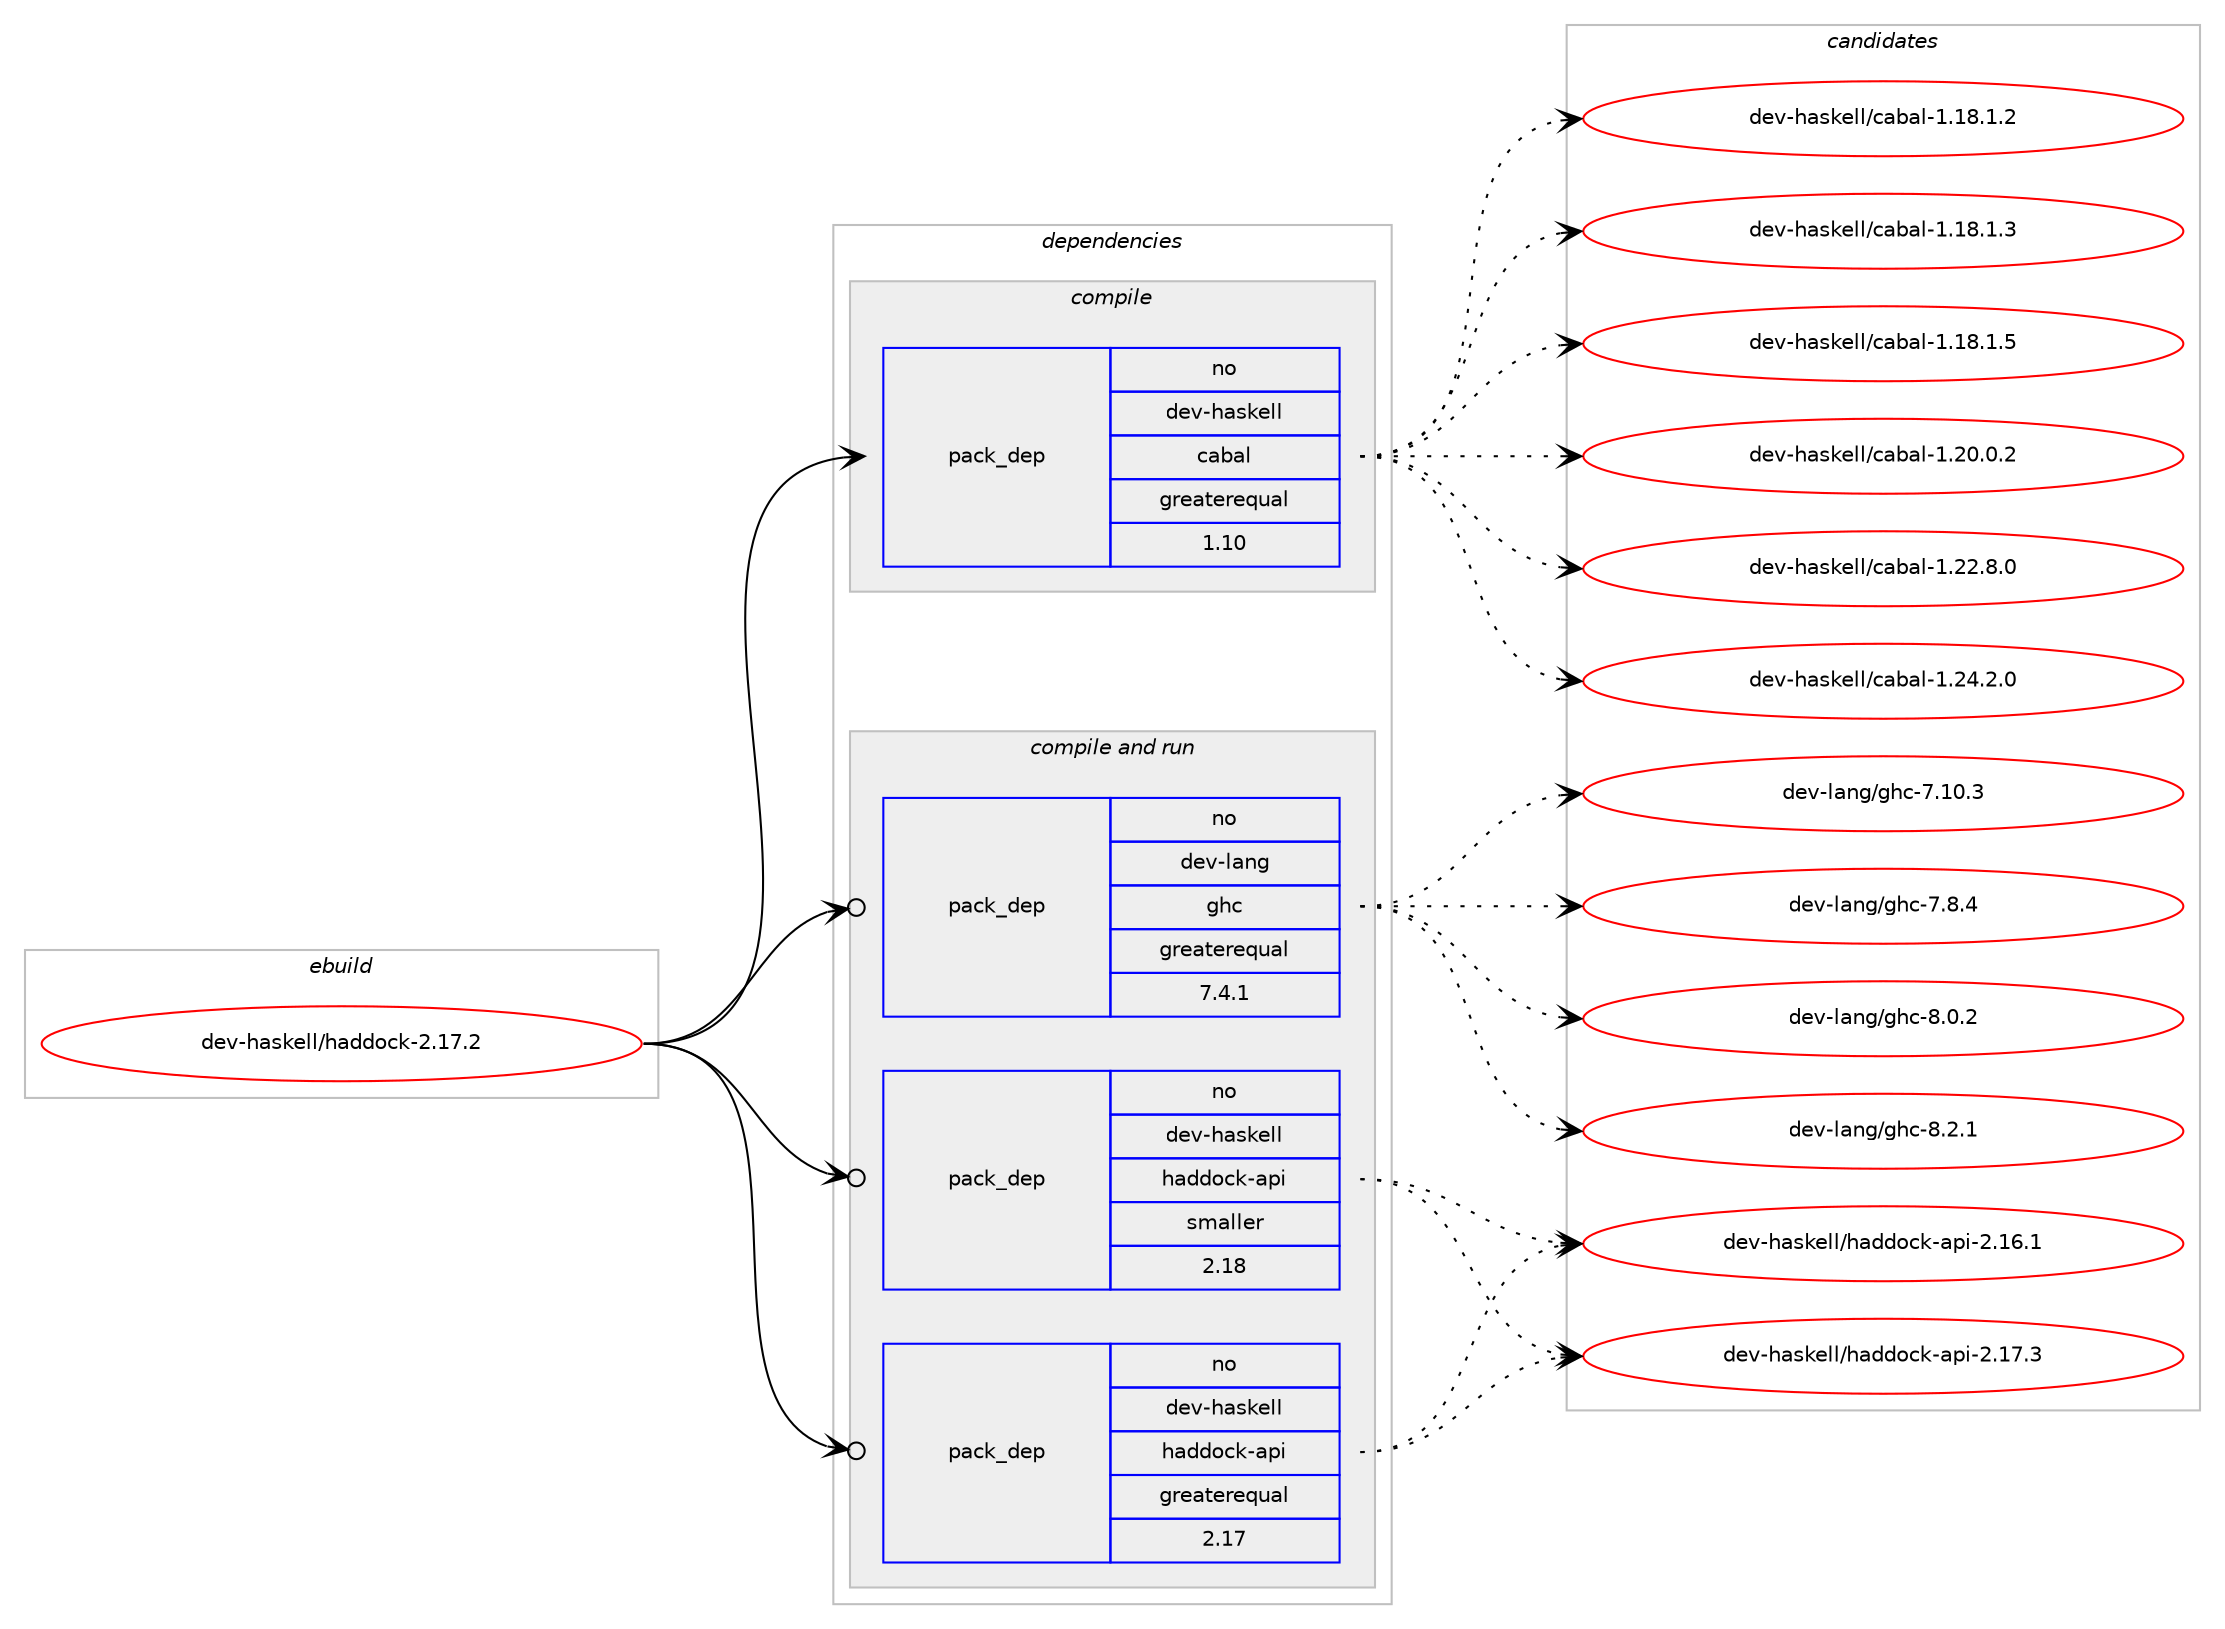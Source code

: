 digraph prolog {

# *************
# Graph options
# *************

newrank=true;
concentrate=true;
compound=true;
graph [rankdir=LR,fontname=Helvetica,fontsize=10,ranksep=1.5];#, ranksep=2.5, nodesep=0.2];
edge  [arrowhead=vee];
node  [fontname=Helvetica,fontsize=10];

# **********
# The ebuild
# **********

subgraph cluster_leftcol {
color=gray;
rank=same;
label=<<i>ebuild</i>>;
id [label="dev-haskell/haddock-2.17.2", color=red, width=4, href="../dev-haskell/haddock-2.17.2.svg"];
}

# ****************
# The dependencies
# ****************

subgraph cluster_midcol {
color=gray;
label=<<i>dependencies</i>>;
subgraph cluster_compile {
fillcolor="#eeeeee";
style=filled;
label=<<i>compile</i>>;
subgraph pack60536 {
dependency81706 [label=<<TABLE BORDER="0" CELLBORDER="1" CELLSPACING="0" CELLPADDING="4" WIDTH="220"><TR><TD ROWSPAN="6" CELLPADDING="30">pack_dep</TD></TR><TR><TD WIDTH="110">no</TD></TR><TR><TD>dev-haskell</TD></TR><TR><TD>cabal</TD></TR><TR><TD>greaterequal</TD></TR><TR><TD>1.10</TD></TR></TABLE>>, shape=none, color=blue];
}
id:e -> dependency81706:w [weight=20,style="solid",arrowhead="vee"];
}
subgraph cluster_compileandrun {
fillcolor="#eeeeee";
style=filled;
label=<<i>compile and run</i>>;
subgraph pack60537 {
dependency81707 [label=<<TABLE BORDER="0" CELLBORDER="1" CELLSPACING="0" CELLPADDING="4" WIDTH="220"><TR><TD ROWSPAN="6" CELLPADDING="30">pack_dep</TD></TR><TR><TD WIDTH="110">no</TD></TR><TR><TD>dev-haskell</TD></TR><TR><TD>haddock-api</TD></TR><TR><TD>greaterequal</TD></TR><TR><TD>2.17</TD></TR></TABLE>>, shape=none, color=blue];
}
id:e -> dependency81707:w [weight=20,style="solid",arrowhead="odotvee"];
subgraph pack60538 {
dependency81708 [label=<<TABLE BORDER="0" CELLBORDER="1" CELLSPACING="0" CELLPADDING="4" WIDTH="220"><TR><TD ROWSPAN="6" CELLPADDING="30">pack_dep</TD></TR><TR><TD WIDTH="110">no</TD></TR><TR><TD>dev-haskell</TD></TR><TR><TD>haddock-api</TD></TR><TR><TD>smaller</TD></TR><TR><TD>2.18</TD></TR></TABLE>>, shape=none, color=blue];
}
id:e -> dependency81708:w [weight=20,style="solid",arrowhead="odotvee"];
subgraph pack60539 {
dependency81709 [label=<<TABLE BORDER="0" CELLBORDER="1" CELLSPACING="0" CELLPADDING="4" WIDTH="220"><TR><TD ROWSPAN="6" CELLPADDING="30">pack_dep</TD></TR><TR><TD WIDTH="110">no</TD></TR><TR><TD>dev-lang</TD></TR><TR><TD>ghc</TD></TR><TR><TD>greaterequal</TD></TR><TR><TD>7.4.1</TD></TR></TABLE>>, shape=none, color=blue];
}
id:e -> dependency81709:w [weight=20,style="solid",arrowhead="odotvee"];
}
subgraph cluster_run {
fillcolor="#eeeeee";
style=filled;
label=<<i>run</i>>;
}
}

# **************
# The candidates
# **************

subgraph cluster_choices {
rank=same;
color=gray;
label=<<i>candidates</i>>;

subgraph choice60536 {
color=black;
nodesep=1;
choice10010111845104971151071011081084799979897108454946495646494650 [label="dev-haskell/cabal-1.18.1.2", color=red, width=4,href="../dev-haskell/cabal-1.18.1.2.svg"];
choice10010111845104971151071011081084799979897108454946495646494651 [label="dev-haskell/cabal-1.18.1.3", color=red, width=4,href="../dev-haskell/cabal-1.18.1.3.svg"];
choice10010111845104971151071011081084799979897108454946495646494653 [label="dev-haskell/cabal-1.18.1.5", color=red, width=4,href="../dev-haskell/cabal-1.18.1.5.svg"];
choice10010111845104971151071011081084799979897108454946504846484650 [label="dev-haskell/cabal-1.20.0.2", color=red, width=4,href="../dev-haskell/cabal-1.20.0.2.svg"];
choice10010111845104971151071011081084799979897108454946505046564648 [label="dev-haskell/cabal-1.22.8.0", color=red, width=4,href="../dev-haskell/cabal-1.22.8.0.svg"];
choice10010111845104971151071011081084799979897108454946505246504648 [label="dev-haskell/cabal-1.24.2.0", color=red, width=4,href="../dev-haskell/cabal-1.24.2.0.svg"];
dependency81706:e -> choice10010111845104971151071011081084799979897108454946495646494650:w [style=dotted,weight="100"];
dependency81706:e -> choice10010111845104971151071011081084799979897108454946495646494651:w [style=dotted,weight="100"];
dependency81706:e -> choice10010111845104971151071011081084799979897108454946495646494653:w [style=dotted,weight="100"];
dependency81706:e -> choice10010111845104971151071011081084799979897108454946504846484650:w [style=dotted,weight="100"];
dependency81706:e -> choice10010111845104971151071011081084799979897108454946505046564648:w [style=dotted,weight="100"];
dependency81706:e -> choice10010111845104971151071011081084799979897108454946505246504648:w [style=dotted,weight="100"];
}
subgraph choice60537 {
color=black;
nodesep=1;
choice1001011184510497115107101108108471049710010011199107459711210545504649544649 [label="dev-haskell/haddock-api-2.16.1", color=red, width=4,href="../dev-haskell/haddock-api-2.16.1.svg"];
choice1001011184510497115107101108108471049710010011199107459711210545504649554651 [label="dev-haskell/haddock-api-2.17.3", color=red, width=4,href="../dev-haskell/haddock-api-2.17.3.svg"];
dependency81707:e -> choice1001011184510497115107101108108471049710010011199107459711210545504649544649:w [style=dotted,weight="100"];
dependency81707:e -> choice1001011184510497115107101108108471049710010011199107459711210545504649554651:w [style=dotted,weight="100"];
}
subgraph choice60538 {
color=black;
nodesep=1;
choice1001011184510497115107101108108471049710010011199107459711210545504649544649 [label="dev-haskell/haddock-api-2.16.1", color=red, width=4,href="../dev-haskell/haddock-api-2.16.1.svg"];
choice1001011184510497115107101108108471049710010011199107459711210545504649554651 [label="dev-haskell/haddock-api-2.17.3", color=red, width=4,href="../dev-haskell/haddock-api-2.17.3.svg"];
dependency81708:e -> choice1001011184510497115107101108108471049710010011199107459711210545504649544649:w [style=dotted,weight="100"];
dependency81708:e -> choice1001011184510497115107101108108471049710010011199107459711210545504649554651:w [style=dotted,weight="100"];
}
subgraph choice60539 {
color=black;
nodesep=1;
choice1001011184510897110103471031049945554649484651 [label="dev-lang/ghc-7.10.3", color=red, width=4,href="../dev-lang/ghc-7.10.3.svg"];
choice10010111845108971101034710310499455546564652 [label="dev-lang/ghc-7.8.4", color=red, width=4,href="../dev-lang/ghc-7.8.4.svg"];
choice10010111845108971101034710310499455646484650 [label="dev-lang/ghc-8.0.2", color=red, width=4,href="../dev-lang/ghc-8.0.2.svg"];
choice10010111845108971101034710310499455646504649 [label="dev-lang/ghc-8.2.1", color=red, width=4,href="../dev-lang/ghc-8.2.1.svg"];
dependency81709:e -> choice1001011184510897110103471031049945554649484651:w [style=dotted,weight="100"];
dependency81709:e -> choice10010111845108971101034710310499455546564652:w [style=dotted,weight="100"];
dependency81709:e -> choice10010111845108971101034710310499455646484650:w [style=dotted,weight="100"];
dependency81709:e -> choice10010111845108971101034710310499455646504649:w [style=dotted,weight="100"];
}
}

}
